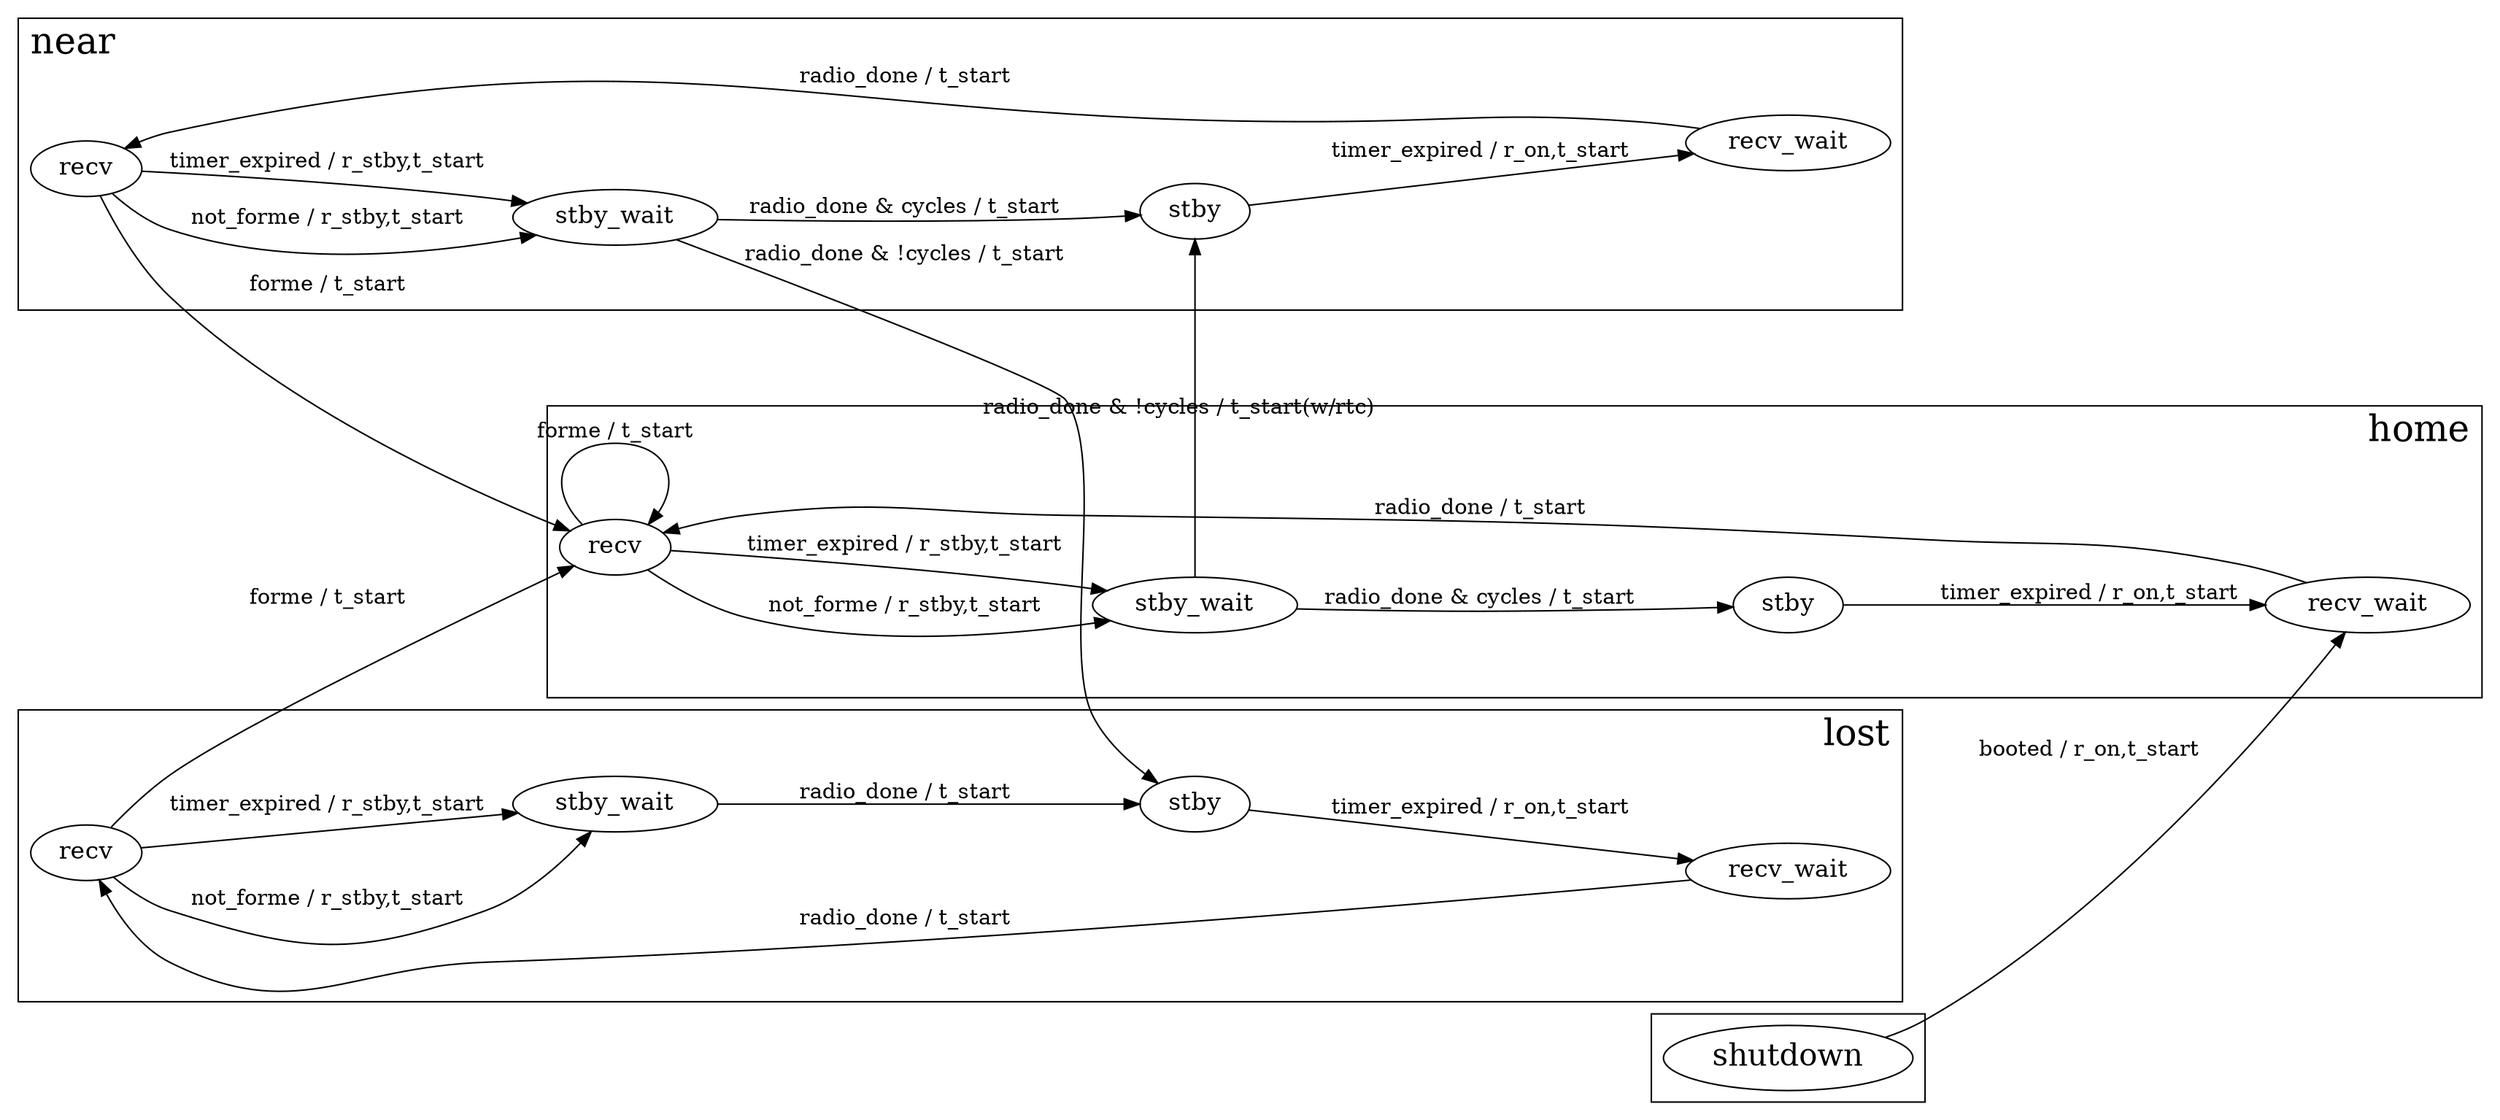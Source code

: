 digraph G {
nodesep=0.7;
rankdir=LR;
subgraph cluster_Shutdown {
fontsize=24;
label="";
labeljust=l;
shutdown [fontsize=20, label=shutdown];
}

subgraph cluster_Near {
fontsize=24;
label=near;
labeljust=l;
near_recv [fontsize=16, label=recv];
near_stby [fontsize=16, label=stby];
near_recv_wait [fontsize=16, label=recv_wait];
near_stby_wait [fontsize=16, label=stby_wait];
}

subgraph cluster_Lost {
fontsize=24;
label=lost;
labeljust=r;
lost_recv [fontsize=16, label=recv];
lost_stby [fontsize=16, label=stby];
lost_recv_wait [fontsize=16, label=recv_wait];
lost_stby_wait [fontsize=16, label=stby_wait];
}

subgraph cluster_Home {
fontsize=24;
label=home;
labeljust=r;
home_recv [fontsize=16, label=recv];
home_stby [fontsize=16, label=stby];
home_recv_wait [fontsize=16, label=recv_wait];
home_stby_wait [fontsize=16, label=stby_wait];
}

shutdown -> home_recv_wait  [label="booted / r_on,t_start"];
home_recv -> home_stby_wait  [label="not_forme / r_stby,t_start"];
home_recv -> home_stby_wait  [label="timer_expired / r_stby,t_start"];
home_stby -> home_recv_wait  [label="timer_expired / r_on,t_start"];
home_recv -> home_recv  [label="forme / t_start"];
home_recv_wait -> home_recv  [label="radio_done / t_start"];
home_stby_wait -> near_stby  [label="radio_done & !cycles / t_start(w/rtc)"];
home_stby_wait -> home_stby  [label="radio_done & cycles / t_start"];
near_recv -> near_stby_wait  [label="not_forme / r_stby,t_start"];
near_recv -> near_stby_wait  [label="timer_expired / r_stby,t_start"];
near_stby -> near_recv_wait  [label="timer_expired / r_on,t_start"];
near_recv -> home_recv  [label="forme / t_start"];
near_recv_wait -> near_recv  [label="radio_done / t_start"];
near_stby_wait -> near_stby  [label="radio_done & cycles / t_start"];
near_stby_wait -> lost_stby  [label="radio_done & !cycles / t_start"];
lost_recv -> lost_stby_wait  [label="not_forme / r_stby,t_start"];
lost_recv -> lost_stby_wait  [label="timer_expired / r_stby,t_start"];
lost_stby -> lost_recv_wait  [label="timer_expired / r_on,t_start"];
lost_recv -> home_recv  [label="forme / t_start"];
lost_recv_wait -> lost_recv  [label="radio_done / t_start"];
lost_stby_wait -> lost_stby  [label="radio_done / t_start"];
}
